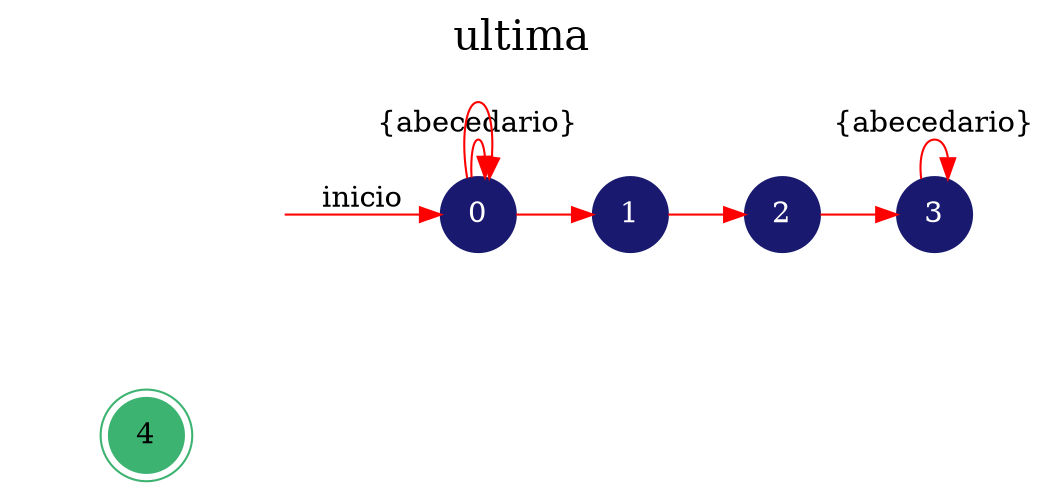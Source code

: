 digraph automata_finito {
	rankdir=LR;
	graph [label="ultima", labelloc=t, fontsize=20]; 
	node [shape=doublecircle, style = filled,color = mediumseagreen]; "4";
	node [shape=circle];
	node [color=midnightblue,fontcolor=white];
	edge [color=red];
	secret_node [style=invis];
	secret_node -> "0" [label="inicio"];
	"0" -> "0" [label="{abecedario}"];
	"0" -> "0" [label=""];
	"0" -> "1" [label=""];
	"1" -> "2" [label=""];
	"2" -> "3" [label=""];
	"3" -> "3" [label="{abecedario}"];
}
